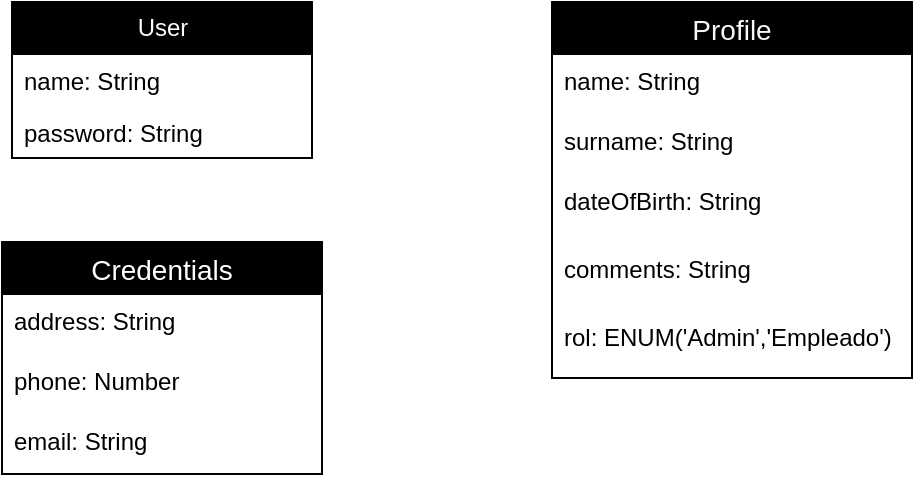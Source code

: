 <mxfile version="22.1.5" type="device">
  <diagram name="Página-1" id="HwjgrbFXt-2zYWqdgGZI">
    <mxGraphModel dx="2074" dy="772" grid="1" gridSize="10" guides="1" tooltips="1" connect="1" arrows="1" fold="1" page="1" pageScale="1" pageWidth="827" pageHeight="1169" math="0" shadow="0">
      <root>
        <mxCell id="0" />
        <mxCell id="1" parent="0" />
        <mxCell id="tycgz1gLb-lpHva56W2S-1" value="User" style="swimlane;fontStyle=0;childLayout=stackLayout;horizontal=1;startSize=26;horizontalStack=0;resizeParent=1;resizeParentMax=0;resizeLast=0;collapsible=1;marginBottom=0;html=1;fillColor=#000000;fontColor=#FAFAFA;" vertex="1" parent="1">
          <mxGeometry x="160" y="80" width="150" height="78" as="geometry" />
        </mxCell>
        <mxCell id="tycgz1gLb-lpHva56W2S-2" value="name: String&lt;br&gt;" style="text;strokeColor=none;fillColor=none;align=left;verticalAlign=top;spacingLeft=4;spacingRight=4;overflow=hidden;rotatable=0;points=[[0,0.5],[1,0.5]];portConstraint=eastwest;whiteSpace=wrap;html=1;" vertex="1" parent="tycgz1gLb-lpHva56W2S-1">
          <mxGeometry y="26" width="150" height="26" as="geometry" />
        </mxCell>
        <mxCell id="tycgz1gLb-lpHva56W2S-3" value="password: String" style="text;strokeColor=none;fillColor=none;align=left;verticalAlign=top;spacingLeft=4;spacingRight=4;overflow=hidden;rotatable=0;points=[[0,0.5],[1,0.5]];portConstraint=eastwest;whiteSpace=wrap;html=1;" vertex="1" parent="tycgz1gLb-lpHva56W2S-1">
          <mxGeometry y="52" width="150" height="26" as="geometry" />
        </mxCell>
        <mxCell id="tycgz1gLb-lpHva56W2S-5" value="Profile" style="swimlane;fontStyle=0;childLayout=stackLayout;horizontal=1;startSize=26;horizontalStack=0;resizeParent=1;resizeParentMax=0;resizeLast=0;collapsible=1;marginBottom=0;align=center;fontSize=14;fontColor=#F7F7F7;fillColor=#000000;" vertex="1" parent="1">
          <mxGeometry x="430" y="80" width="180" height="188" as="geometry" />
        </mxCell>
        <mxCell id="tycgz1gLb-lpHva56W2S-6" value="name: String" style="text;strokeColor=none;fillColor=none;spacingLeft=4;spacingRight=4;overflow=hidden;rotatable=0;points=[[0,0.5],[1,0.5]];portConstraint=eastwest;fontSize=12;whiteSpace=wrap;html=1;" vertex="1" parent="tycgz1gLb-lpHva56W2S-5">
          <mxGeometry y="26" width="180" height="30" as="geometry" />
        </mxCell>
        <mxCell id="tycgz1gLb-lpHva56W2S-7" value="surname: String" style="text;strokeColor=none;fillColor=none;spacingLeft=4;spacingRight=4;overflow=hidden;rotatable=0;points=[[0,0.5],[1,0.5]];portConstraint=eastwest;fontSize=12;whiteSpace=wrap;html=1;" vertex="1" parent="tycgz1gLb-lpHva56W2S-5">
          <mxGeometry y="56" width="180" height="30" as="geometry" />
        </mxCell>
        <mxCell id="tycgz1gLb-lpHva56W2S-8" value="dateOfBirth: String" style="text;strokeColor=none;fillColor=none;spacingLeft=4;spacingRight=4;overflow=hidden;rotatable=0;points=[[0,0.5],[1,0.5]];portConstraint=eastwest;fontSize=12;whiteSpace=wrap;html=1;" vertex="1" parent="tycgz1gLb-lpHva56W2S-5">
          <mxGeometry y="86" width="180" height="34" as="geometry" />
        </mxCell>
        <mxCell id="tycgz1gLb-lpHva56W2S-10" value="comments: String&lt;br&gt;" style="text;strokeColor=none;fillColor=none;spacingLeft=4;spacingRight=4;overflow=hidden;rotatable=0;points=[[0,0.5],[1,0.5]];portConstraint=eastwest;fontSize=12;whiteSpace=wrap;html=1;" vertex="1" parent="tycgz1gLb-lpHva56W2S-5">
          <mxGeometry y="120" width="180" height="34" as="geometry" />
        </mxCell>
        <mxCell id="tycgz1gLb-lpHva56W2S-12" value="rol: ENUM(&#39;Admin&#39;,&#39;Empleado&#39;)" style="text;strokeColor=none;fillColor=none;spacingLeft=4;spacingRight=4;overflow=hidden;rotatable=0;points=[[0,0.5],[1,0.5]];portConstraint=eastwest;fontSize=12;whiteSpace=wrap;html=1;" vertex="1" parent="tycgz1gLb-lpHva56W2S-5">
          <mxGeometry y="154" width="180" height="34" as="geometry" />
        </mxCell>
        <mxCell id="tycgz1gLb-lpHva56W2S-13" value="Credentials" style="swimlane;fontStyle=0;childLayout=stackLayout;horizontal=1;startSize=26;horizontalStack=0;resizeParent=1;resizeParentMax=0;resizeLast=0;collapsible=1;marginBottom=0;align=center;fontSize=14;fillColor=#000000;fontColor=#FFFFFF;" vertex="1" parent="1">
          <mxGeometry x="155" y="200" width="160" height="116" as="geometry" />
        </mxCell>
        <mxCell id="tycgz1gLb-lpHva56W2S-14" value="address: String" style="text;strokeColor=none;fillColor=none;spacingLeft=4;spacingRight=4;overflow=hidden;rotatable=0;points=[[0,0.5],[1,0.5]];portConstraint=eastwest;fontSize=12;whiteSpace=wrap;html=1;" vertex="1" parent="tycgz1gLb-lpHva56W2S-13">
          <mxGeometry y="26" width="160" height="30" as="geometry" />
        </mxCell>
        <mxCell id="tycgz1gLb-lpHva56W2S-15" value="phone: Number" style="text;strokeColor=none;fillColor=none;spacingLeft=4;spacingRight=4;overflow=hidden;rotatable=0;points=[[0,0.5],[1,0.5]];portConstraint=eastwest;fontSize=12;whiteSpace=wrap;html=1;" vertex="1" parent="tycgz1gLb-lpHva56W2S-13">
          <mxGeometry y="56" width="160" height="30" as="geometry" />
        </mxCell>
        <mxCell id="tycgz1gLb-lpHva56W2S-16" value="email: String" style="text;strokeColor=none;fillColor=none;spacingLeft=4;spacingRight=4;overflow=hidden;rotatable=0;points=[[0,0.5],[1,0.5]];portConstraint=eastwest;fontSize=12;whiteSpace=wrap;html=1;" vertex="1" parent="tycgz1gLb-lpHva56W2S-13">
          <mxGeometry y="86" width="160" height="30" as="geometry" />
        </mxCell>
      </root>
    </mxGraphModel>
  </diagram>
</mxfile>
